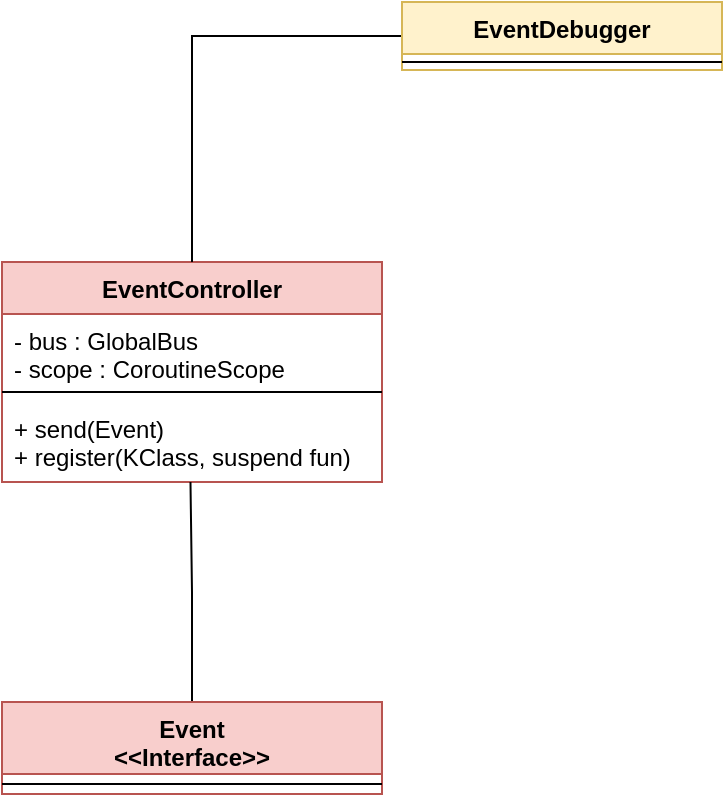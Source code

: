 <mxfile version="14.3.2" type="github">
  <diagram id="X7jb9b3zE5-qh8nfnlw-" name="Page-1">
    <mxGraphModel dx="542" dy="800" grid="1" gridSize="10" guides="1" tooltips="1" connect="1" arrows="1" fold="1" page="1" pageScale="1" pageWidth="827" pageHeight="1169" math="0" shadow="0">
      <root>
        <mxCell id="0" />
        <mxCell id="1" parent="0" />
        <mxCell id="w0u_-q4YyYrNf1ZZ5IZc-1" value="EventController" style="swimlane;fontStyle=1;align=center;verticalAlign=top;childLayout=stackLayout;horizontal=1;startSize=26;horizontalStack=0;resizeParent=1;resizeParentMax=0;resizeLast=0;collapsible=1;marginBottom=0;fillColor=#f8cecc;strokeColor=#b85450;" vertex="1" parent="1">
          <mxGeometry x="150" y="170" width="190" height="110" as="geometry" />
        </mxCell>
        <mxCell id="w0u_-q4YyYrNf1ZZ5IZc-2" value="- bus : GlobalBus&#xa;- scope : CoroutineScope" style="text;strokeColor=none;fillColor=none;align=left;verticalAlign=top;spacingLeft=4;spacingRight=4;overflow=hidden;rotatable=0;points=[[0,0.5],[1,0.5]];portConstraint=eastwest;" vertex="1" parent="w0u_-q4YyYrNf1ZZ5IZc-1">
          <mxGeometry y="26" width="190" height="34" as="geometry" />
        </mxCell>
        <mxCell id="w0u_-q4YyYrNf1ZZ5IZc-3" value="" style="line;strokeWidth=1;fillColor=none;align=left;verticalAlign=middle;spacingTop=-1;spacingLeft=3;spacingRight=3;rotatable=0;labelPosition=right;points=[];portConstraint=eastwest;" vertex="1" parent="w0u_-q4YyYrNf1ZZ5IZc-1">
          <mxGeometry y="60" width="190" height="10" as="geometry" />
        </mxCell>
        <mxCell id="w0u_-q4YyYrNf1ZZ5IZc-4" value="+ send(Event)&#xa;+ register(KClass, suspend fun)" style="text;strokeColor=none;fillColor=none;align=left;verticalAlign=top;spacingLeft=4;spacingRight=4;overflow=hidden;rotatable=0;points=[[0,0.5],[1,0.5]];portConstraint=eastwest;" vertex="1" parent="w0u_-q4YyYrNf1ZZ5IZc-1">
          <mxGeometry y="70" width="190" height="40" as="geometry" />
        </mxCell>
        <mxCell id="w0u_-q4YyYrNf1ZZ5IZc-10" style="edgeStyle=orthogonalEdgeStyle;rounded=0;orthogonalLoop=1;jettySize=auto;html=1;exitX=0.5;exitY=0;exitDx=0;exitDy=0;entryX=0.496;entryY=1;entryDx=0;entryDy=0;entryPerimeter=0;endArrow=none;endFill=0;" edge="1" parent="1" source="w0u_-q4YyYrNf1ZZ5IZc-5" target="w0u_-q4YyYrNf1ZZ5IZc-4">
          <mxGeometry relative="1" as="geometry" />
        </mxCell>
        <mxCell id="w0u_-q4YyYrNf1ZZ5IZc-5" value="Event&#xa;&lt;&lt;Interface&gt;&gt;" style="swimlane;fontStyle=1;align=center;verticalAlign=top;childLayout=stackLayout;horizontal=1;startSize=36;horizontalStack=0;resizeParent=1;resizeParentMax=0;resizeLast=0;collapsible=1;marginBottom=0;fillColor=#f8cecc;strokeColor=#b85450;" vertex="1" parent="1">
          <mxGeometry x="150" y="390" width="190" height="46" as="geometry" />
        </mxCell>
        <mxCell id="w0u_-q4YyYrNf1ZZ5IZc-7" value="" style="line;strokeWidth=1;fillColor=none;align=left;verticalAlign=middle;spacingTop=-1;spacingLeft=3;spacingRight=3;rotatable=0;labelPosition=right;points=[];portConstraint=eastwest;" vertex="1" parent="w0u_-q4YyYrNf1ZZ5IZc-5">
          <mxGeometry y="36" width="190" height="10" as="geometry" />
        </mxCell>
        <mxCell id="w0u_-q4YyYrNf1ZZ5IZc-15" style="edgeStyle=orthogonalEdgeStyle;rounded=0;orthogonalLoop=1;jettySize=auto;html=1;exitX=0;exitY=0.5;exitDx=0;exitDy=0;entryX=0.5;entryY=0;entryDx=0;entryDy=0;endArrow=none;endFill=0;" edge="1" parent="1" source="w0u_-q4YyYrNf1ZZ5IZc-11" target="w0u_-q4YyYrNf1ZZ5IZc-1">
          <mxGeometry relative="1" as="geometry" />
        </mxCell>
        <mxCell id="w0u_-q4YyYrNf1ZZ5IZc-11" value="EventDebugger" style="swimlane;fontStyle=1;align=center;verticalAlign=top;childLayout=stackLayout;horizontal=1;startSize=26;horizontalStack=0;resizeParent=1;resizeParentMax=0;resizeLast=0;collapsible=1;marginBottom=0;fillColor=#fff2cc;strokeColor=#d6b656;" vertex="1" parent="1">
          <mxGeometry x="350" y="40" width="160" height="34" as="geometry" />
        </mxCell>
        <mxCell id="w0u_-q4YyYrNf1ZZ5IZc-13" value="" style="line;strokeWidth=1;fillColor=none;align=left;verticalAlign=middle;spacingTop=-1;spacingLeft=3;spacingRight=3;rotatable=0;labelPosition=right;points=[];portConstraint=eastwest;" vertex="1" parent="w0u_-q4YyYrNf1ZZ5IZc-11">
          <mxGeometry y="26" width="160" height="8" as="geometry" />
        </mxCell>
      </root>
    </mxGraphModel>
  </diagram>
</mxfile>
